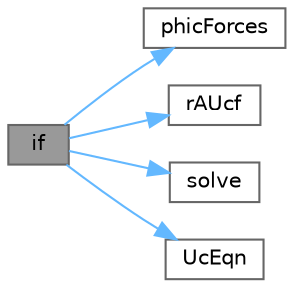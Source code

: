 digraph "if"
{
 // LATEX_PDF_SIZE
  bgcolor="transparent";
  edge [fontname=Helvetica,fontsize=10,labelfontname=Helvetica,labelfontsize=10];
  node [fontname=Helvetica,fontsize=10,shape=box,height=0.2,width=0.4];
  rankdir="LR";
  Node1 [id="Node000001",label="if",height=0.2,width=0.4,color="gray40", fillcolor="grey60", style="filled", fontcolor="black",tooltip=" "];
  Node1 -> Node2 [id="edge1_Node000001_Node000002",color="steelblue1",style="solid",tooltip=" "];
  Node2 [id="Node000002",label="phicForces",height=0.2,width=0.4,color="grey40", fillcolor="white", style="filled",URL="$UcEqn_8H.html#acce6a5e56e7ba208c1a10e4b3c58c234",tooltip=" "];
  Node1 -> Node3 [id="edge2_Node000001_Node000003",color="steelblue1",style="solid",tooltip=" "];
  Node3 [id="Node000003",label="rAUcf",height=0.2,width=0.4,color="grey40", fillcolor="white", style="filled",URL="$UcEqn_8H.html#aa40544207e005d87ab84963c26678b6e",tooltip=" "];
  Node1 -> Node4 [id="edge3_Node000001_Node000004",color="steelblue1",style="solid",tooltip=" "];
  Node4 [id="Node000004",label="solve",height=0.2,width=0.4,color="grey40", fillcolor="white", style="filled",URL="$solveBulkSurfactant_8H.html#a4ed43d58a6754059fa012bd273d05e33",tooltip=" "];
  Node1 -> Node5 [id="edge4_Node000001_Node000005",color="steelblue1",style="solid",tooltip=" "];
  Node5 [id="Node000005",label="UcEqn",height=0.2,width=0.4,color="grey40", fillcolor="white", style="filled",URL="$UcEqn_8H.html#aea35546181f1fca02174e2fda7fc2e63",tooltip=" "];
}
